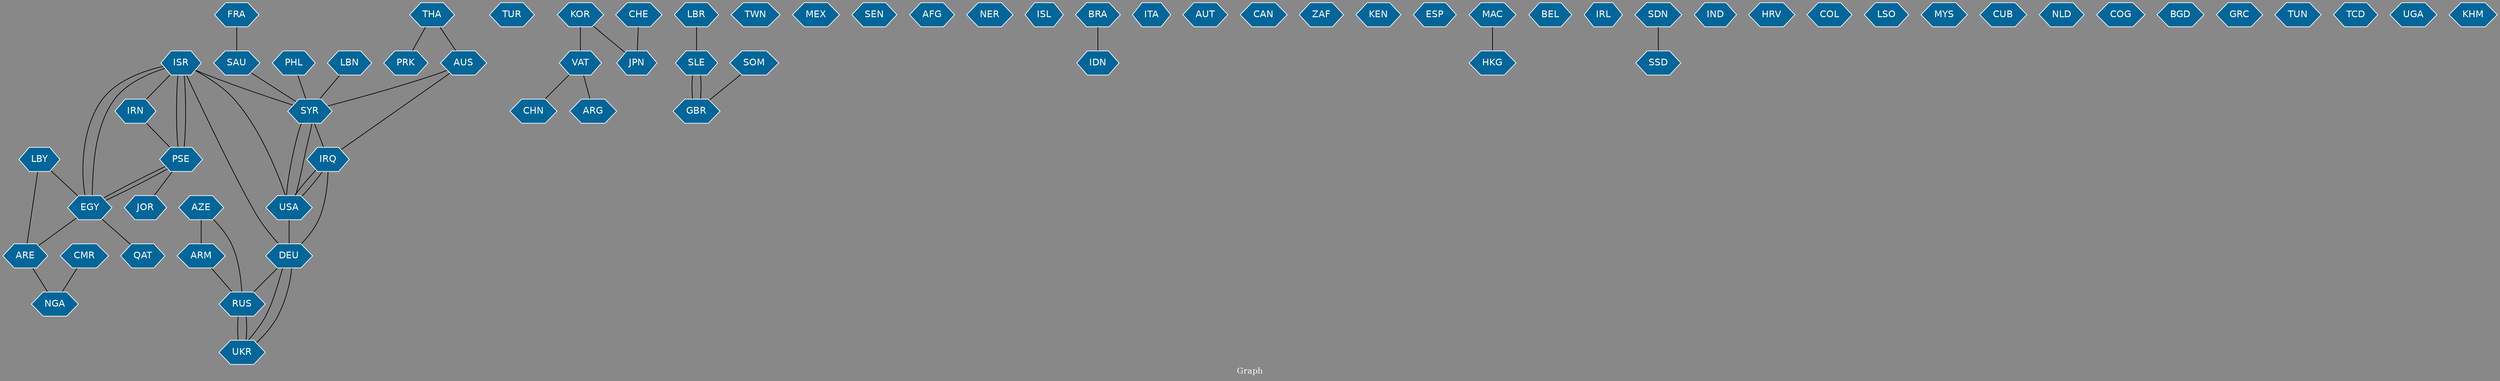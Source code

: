 // Countries together in item graph
graph {
	graph [bgcolor="#888888" fontcolor=white fontsize=12 label="Graph" outputorder=edgesfirst overlap=prism]
	node [color=white fillcolor="#006699" fontcolor=white fontname=Helvetica shape=hexagon style=filled]
	edge [arrowhead=open color=black fontcolor=white fontname=Courier fontsize=12]
		ISR [label=ISR]
		PSE [label=PSE]
		TUR [label=TUR]
		IRQ [label=IRQ]
		USA [label=USA]
		CHN [label=CHN]
		LBR [label=LBR]
		UKR [label=UKR]
		ARE [label=ARE]
		NGA [label=NGA]
		TWN [label=TWN]
		RUS [label=RUS]
		MEX [label=MEX]
		SYR [label=SYR]
		SEN [label=SEN]
		GBR [label=GBR]
		AFG [label=AFG]
		IRN [label=IRN]
		SLE [label=SLE]
		DEU [label=DEU]
		NER [label=NER]
		ISL [label=ISL]
		BRA [label=BRA]
		ITA [label=ITA]
		AUT [label=AUT]
		LBN [label=LBN]
		CAN [label=CAN]
		ZAF [label=ZAF]
		FRA [label=FRA]
		KEN [label=KEN]
		PHL [label=PHL]
		KOR [label=KOR]
		VAT [label=VAT]
		LBY [label=LBY]
		AZE [label=AZE]
		ARM [label=ARM]
		IDN [label=IDN]
		JOR [label=JOR]
		JPN [label=JPN]
		AUS [label=AUS]
		SAU [label=SAU]
		ESP [label=ESP]
		MAC [label=MAC]
		HKG [label=HKG]
		BEL [label=BEL]
		IRL [label=IRL]
		ARG [label=ARG]
		THA [label=THA]
		CMR [label=CMR]
		EGY [label=EGY]
		QAT [label=QAT]
		SDN [label=SDN]
		SSD [label=SSD]
		IND [label=IND]
		HRV [label=HRV]
		COL [label=COL]
		LSO [label=LSO]
		MYS [label=MYS]
		CUB [label=CUB]
		NLD [label=NLD]
		COG [label=COG]
		BGD [label=BGD]
		GRC [label=GRC]
		TUN [label=TUN]
		SOM [label=SOM]
		TCD [label=TCD]
		CHE [label=CHE]
		PRK [label=PRK]
		UGA [label=UGA]
		KHM [label=KHM]
			USA -- ISR [weight=1]
			SYR -- USA [weight=1]
			SYR -- IRQ [weight=4]
			ISR -- PSE [weight=16]
			ISR -- SYR [weight=2]
			DEU -- RUS [weight=2]
			EGY -- ARE [weight=1]
			VAT -- ARG [weight=1]
			EGY -- QAT [weight=1]
			KOR -- JPN [weight=1]
			ARE -- NGA [weight=1]
			EGY -- PSE [weight=1]
			ARM -- RUS [weight=1]
			CHE -- JPN [weight=1]
			THA -- AUS [weight=1]
			IRQ -- USA [weight=3]
			DEU -- UKR [weight=1]
			EGY -- ISR [weight=2]
			SAU -- SYR [weight=1]
			AUS -- SYR [weight=1]
			BRA -- IDN [weight=1]
			AUS -- IRQ [weight=1]
			UKR -- RUS [weight=16]
			UKR -- DEU [weight=1]
			DEU -- IRQ [weight=1]
			USA -- SYR [weight=1]
			USA -- IRQ [weight=2]
			SOM -- GBR [weight=1]
			GBR -- SLE [weight=2]
			KOR -- VAT [weight=1]
			PSE -- EGY [weight=1]
			VAT -- CHN [weight=1]
			LBY -- ARE [weight=1]
			PHL -- SYR [weight=1]
			ISR -- IRN [weight=1]
			LBN -- SYR [weight=1]
			RUS -- UKR [weight=17]
			FRA -- SAU [weight=1]
			PSE -- ISR [weight=12]
			SDN -- SSD [weight=2]
			LBR -- SLE [weight=1]
			LBY -- EGY [weight=1]
			PSE -- JOR [weight=1]
			THA -- PRK [weight=1]
			ISR -- EGY [weight=1]
			IRN -- PSE [weight=1]
			AZE -- RUS [weight=1]
			MAC -- HKG [weight=1]
			USA -- DEU [weight=1]
			DEU -- ISR [weight=1]
			SLE -- GBR [weight=1]
			CMR -- NGA [weight=1]
			AZE -- ARM [weight=2]
}